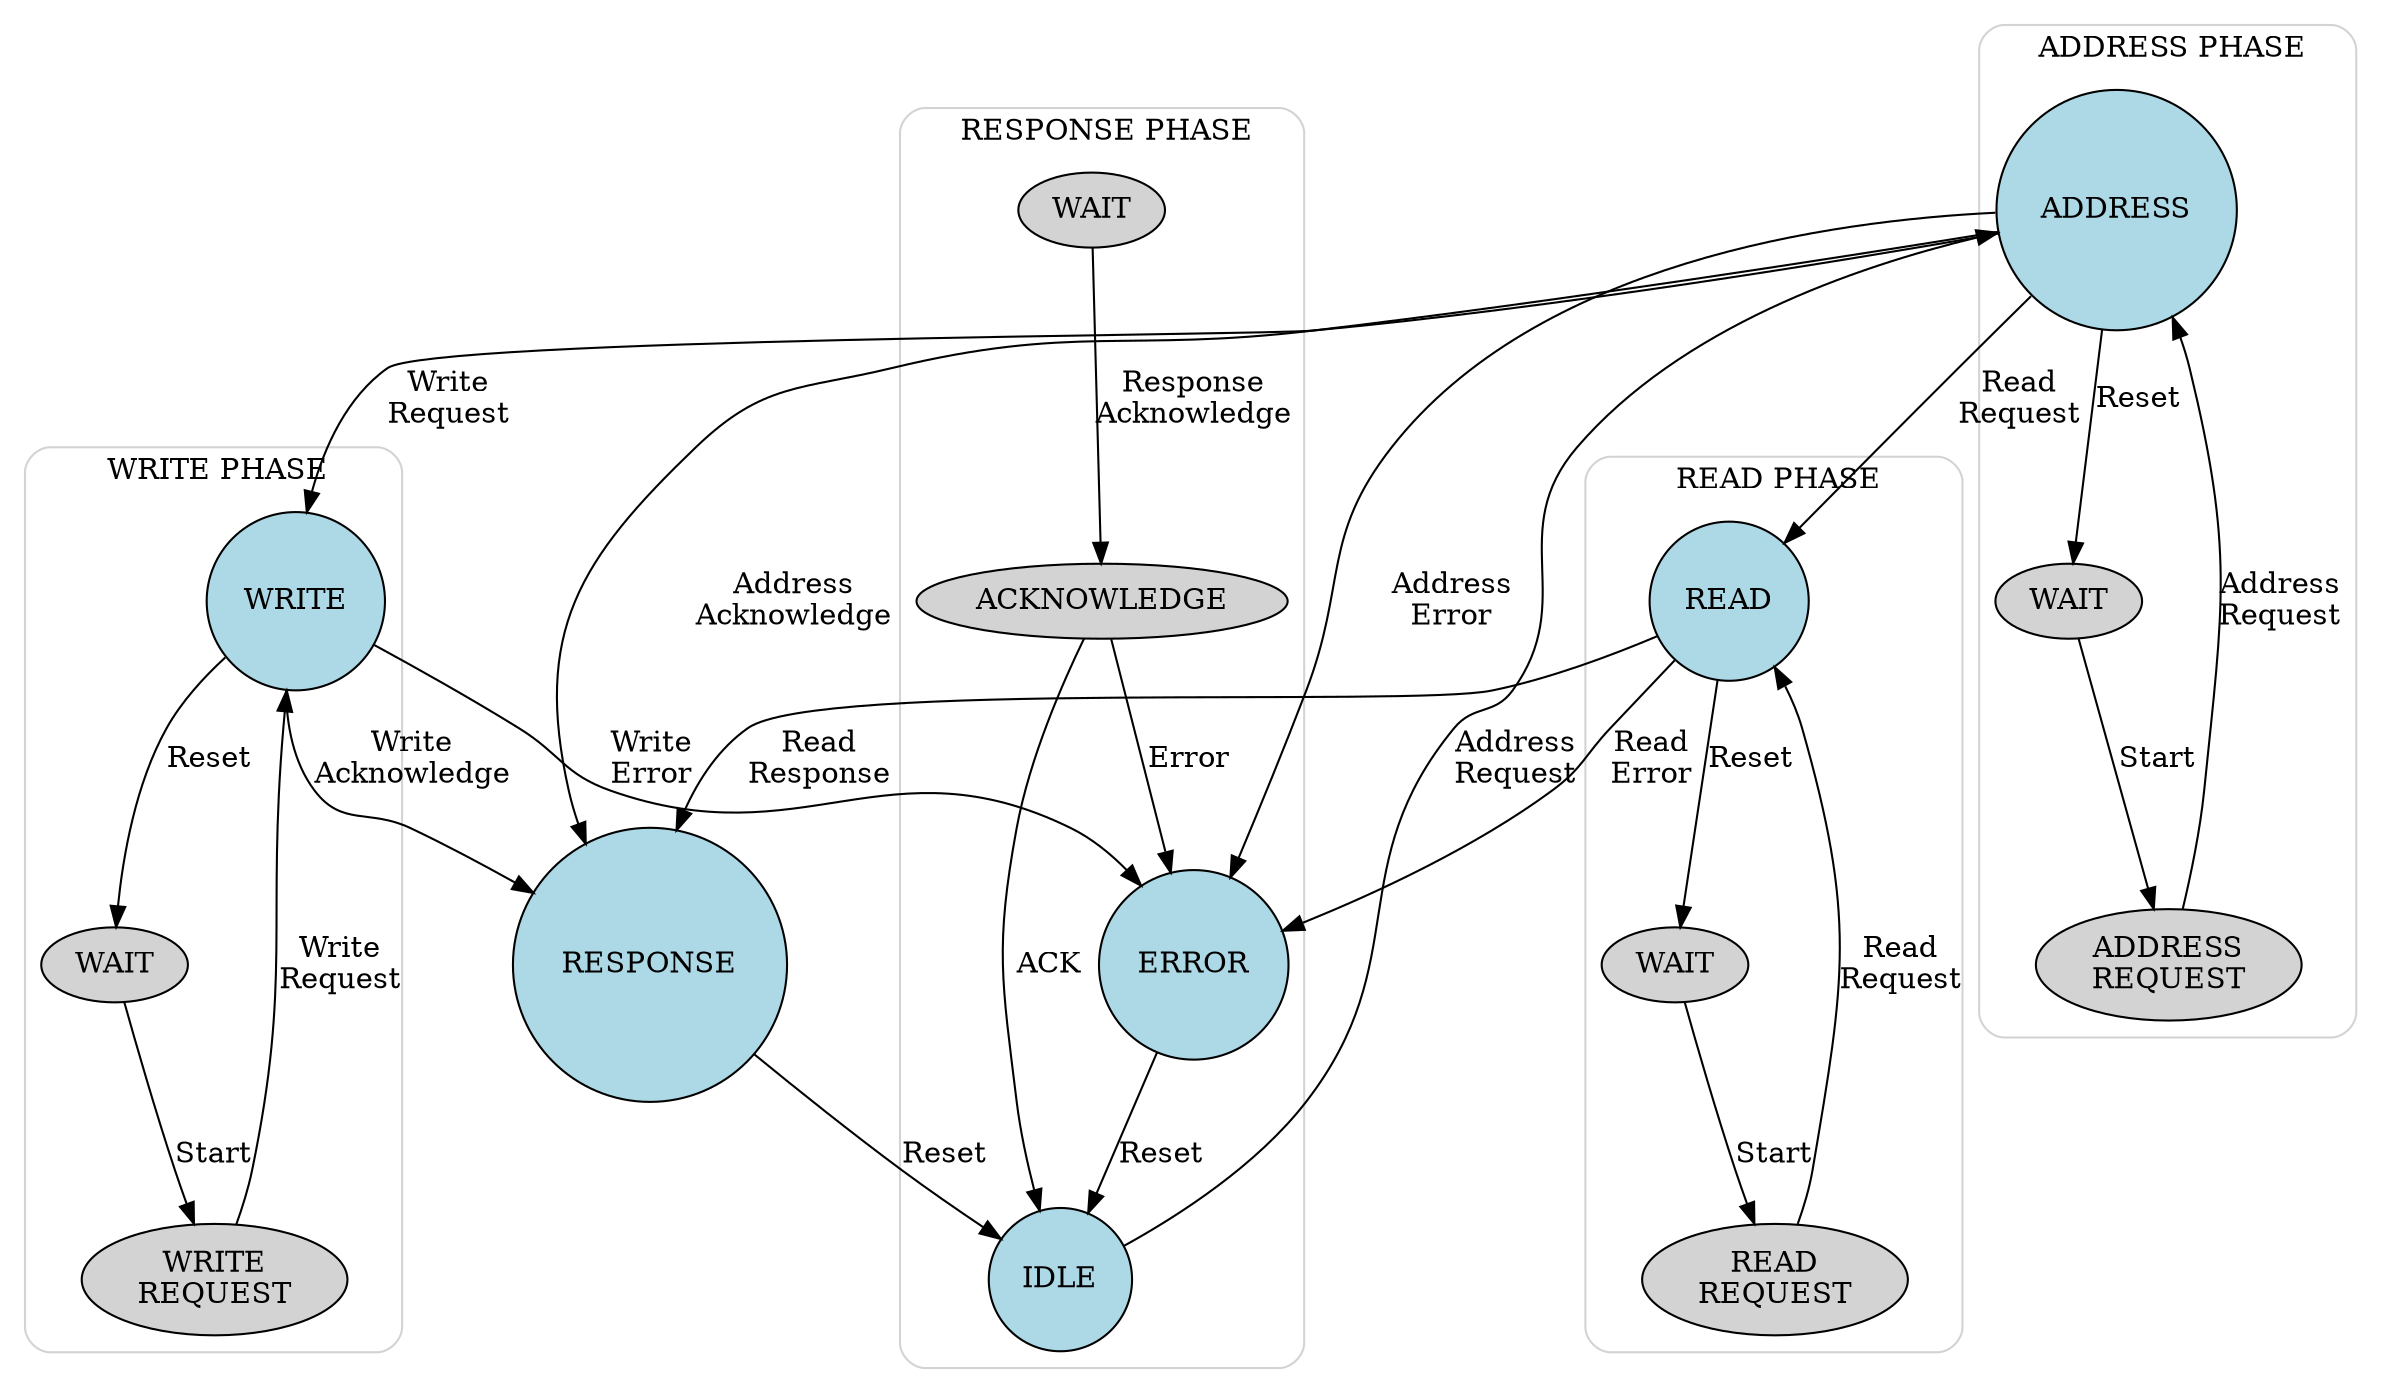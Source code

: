digraph behavioral_state_bb {
  node [shape = circle, style=filled, fillcolor=lightblue];
  
  // Estados
  IDLE [label="IDLE"];
  ADDRESS [label="ADDRESS"];
  WRITE [label="WRITE"];
  READ [label="READ"];
  RESPONSE [label="RESPONSE"];
  ERROR [label="ERROR"];

  // Transiciones
  IDLE -> ADDRESS [label="Address\nRequest"];
  ADDRESS -> WRITE [label="Write\nRequest"];
  ADDRESS -> READ [label="Read\nRequest"];
  ADDRESS -> RESPONSE [label="Address\nAcknowledge"];
  ADDRESS -> ERROR [label="Address\nError"];
  WRITE -> RESPONSE [label="Write\nAcknowledge"];
  WRITE -> ERROR [label="Write\nError"];
  READ -> RESPONSE [label="Read\nResponse"];
  READ -> ERROR [label="Read\nError"];
  RESPONSE -> IDLE [label="Reset"];
  ERROR -> IDLE [label="Reset"];
  
  // Subestados para la fase de respuesta
  subgraph cluster_response {
    label = " RESPONSE PHASE";
    style = rounded;
    color = lightgrey;
    node [shape=ellipse, style=filled, fillcolor=lightgrey];
    WAIT_RESPONSE [label="WAIT"];
    ACKNOWLEDGE [label="ACKNOWLEDGE"];
    WAIT_RESPONSE -> ACKNOWLEDGE [label="Response\nAcknowledge"];
    ACKNOWLEDGE -> IDLE [label="ACK"];
    ACKNOWLEDGE -> ERROR [label="Error"];
  }

  // Subestados para la fase de dirección
  subgraph cluster_address {
    label = " ADDRESS PHASE";
    style = rounded;
    color = lightgrey;
    node [shape=ellipse, style=filled, fillcolor=lightgrey];
    WAIT_ADDRESS [label="WAIT"];
    ADDRESS_REQUEST [label="ADDRESS\nREQUEST"];
    WAIT_ADDRESS -> ADDRESS_REQUEST [label="Start"];
    ADDRESS_REQUEST -> ADDRESS [label="Address\nRequest"];
    ADDRESS -> WAIT_ADDRESS [label="Reset"];
  }

  // Subestados para la fase de escritura
  subgraph cluster_write {
    label = " WRITE PHASE";
    style = rounded;
    color = lightgrey;
    node [shape=ellipse, style=filled, fillcolor=lightgrey];
    WAIT_WRITE [label="WAIT"];
    WRITE_REQUEST [label="WRITE\nREQUEST"];
    WAIT_WRITE -> WRITE_REQUEST [label="Start"];
    WRITE_REQUEST -> WRITE [label="Write\nRequest"];
    WRITE -> WAIT_WRITE [label="Reset"];
  }

  // Subestados para la fase de lectura
  subgraph cluster_read {
    label = " READ PHASE";
    style = rounded;
    color = lightgrey;
    node [shape=ellipse, style=filled, fillcolor=lightgrey];
    WAIT_READ [label="WAIT"];
    READ_REQUEST [label="READ\nREQUEST"];
    WAIT_READ -> READ_REQUEST [label="Start"];
    READ_REQUEST -> READ [label="Read\nRequest"];
    READ -> WAIT_READ [label="Reset"];
  }
}